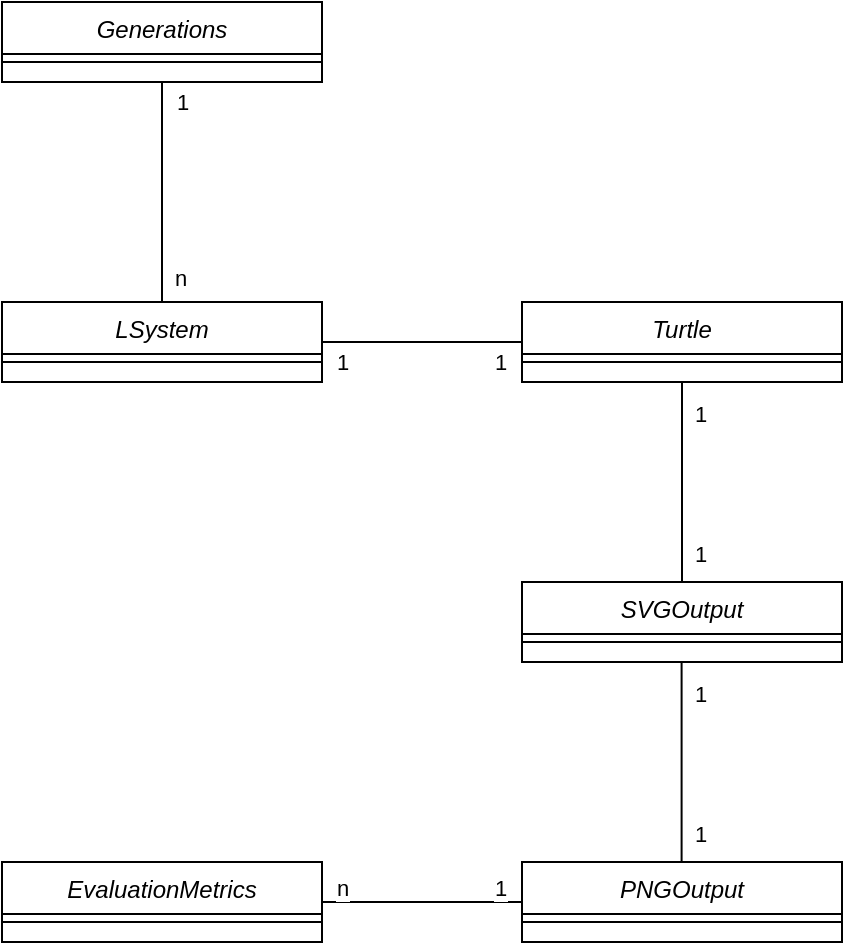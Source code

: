 <mxfile version="20.2.7" type="github">
  <diagram id="C5RBs43oDa-KdzZeNtuy" name="Page-1">
    <mxGraphModel dx="981" dy="542" grid="1" gridSize="10" guides="1" tooltips="1" connect="1" arrows="1" fold="1" page="1" pageScale="1" pageWidth="827" pageHeight="1169" math="0" shadow="0">
      <root>
        <mxCell id="WIyWlLk6GJQsqaUBKTNV-0" />
        <mxCell id="WIyWlLk6GJQsqaUBKTNV-1" parent="WIyWlLk6GJQsqaUBKTNV-0" />
        <mxCell id="zkfFHV4jXpPFQw0GAbJ--0" value="LSystem" style="swimlane;fontStyle=2;align=center;verticalAlign=top;childLayout=stackLayout;horizontal=1;startSize=26;horizontalStack=0;resizeParent=1;resizeLast=0;collapsible=1;marginBottom=0;rounded=0;shadow=0;strokeWidth=1;" parent="WIyWlLk6GJQsqaUBKTNV-1" vertex="1">
          <mxGeometry x="60" y="230" width="160" height="40" as="geometry">
            <mxRectangle x="230" y="140" width="160" height="26" as="alternateBounds" />
          </mxGeometry>
        </mxCell>
        <mxCell id="zkfFHV4jXpPFQw0GAbJ--4" value="" style="line;html=1;strokeWidth=1;align=left;verticalAlign=middle;spacingTop=-1;spacingLeft=3;spacingRight=3;rotatable=0;labelPosition=right;points=[];portConstraint=eastwest;" parent="zkfFHV4jXpPFQw0GAbJ--0" vertex="1">
          <mxGeometry y="26" width="160" height="8" as="geometry" />
        </mxCell>
        <mxCell id="gpgr9306CAvIHWds4ryT-0" value="Turtle" style="swimlane;fontStyle=2;align=center;verticalAlign=top;childLayout=stackLayout;horizontal=1;startSize=26;horizontalStack=0;resizeParent=1;resizeLast=0;collapsible=1;marginBottom=0;rounded=0;shadow=0;strokeWidth=1;" parent="WIyWlLk6GJQsqaUBKTNV-1" vertex="1">
          <mxGeometry x="320" y="230" width="160" height="40" as="geometry">
            <mxRectangle x="230" y="140" width="160" height="26" as="alternateBounds" />
          </mxGeometry>
        </mxCell>
        <mxCell id="gpgr9306CAvIHWds4ryT-1" value="" style="line;html=1;strokeWidth=1;align=left;verticalAlign=middle;spacingTop=-1;spacingLeft=3;spacingRight=3;rotatable=0;labelPosition=right;points=[];portConstraint=eastwest;" parent="gpgr9306CAvIHWds4ryT-0" vertex="1">
          <mxGeometry y="26" width="160" height="8" as="geometry" />
        </mxCell>
        <mxCell id="gpgr9306CAvIHWds4ryT-2" value="SVGOutput" style="swimlane;fontStyle=2;align=center;verticalAlign=top;childLayout=stackLayout;horizontal=1;startSize=26;horizontalStack=0;resizeParent=1;resizeLast=0;collapsible=1;marginBottom=0;rounded=0;shadow=0;strokeWidth=1;" parent="WIyWlLk6GJQsqaUBKTNV-1" vertex="1">
          <mxGeometry x="320" y="370" width="160" height="40" as="geometry">
            <mxRectangle x="230" y="140" width="160" height="26" as="alternateBounds" />
          </mxGeometry>
        </mxCell>
        <mxCell id="gpgr9306CAvIHWds4ryT-3" value="" style="line;html=1;strokeWidth=1;align=left;verticalAlign=middle;spacingTop=-1;spacingLeft=3;spacingRight=3;rotatable=0;labelPosition=right;points=[];portConstraint=eastwest;" parent="gpgr9306CAvIHWds4ryT-2" vertex="1">
          <mxGeometry y="26" width="160" height="8" as="geometry" />
        </mxCell>
        <mxCell id="gpgr9306CAvIHWds4ryT-4" value="PNGOutput" style="swimlane;fontStyle=2;align=center;verticalAlign=top;childLayout=stackLayout;horizontal=1;startSize=26;horizontalStack=0;resizeParent=1;resizeLast=0;collapsible=1;marginBottom=0;rounded=0;shadow=0;strokeWidth=1;" parent="WIyWlLk6GJQsqaUBKTNV-1" vertex="1">
          <mxGeometry x="320" y="510" width="160" height="40" as="geometry">
            <mxRectangle x="230" y="140" width="160" height="26" as="alternateBounds" />
          </mxGeometry>
        </mxCell>
        <mxCell id="gpgr9306CAvIHWds4ryT-5" value="" style="line;html=1;strokeWidth=1;align=left;verticalAlign=middle;spacingTop=-1;spacingLeft=3;spacingRight=3;rotatable=0;labelPosition=right;points=[];portConstraint=eastwest;" parent="gpgr9306CAvIHWds4ryT-4" vertex="1">
          <mxGeometry y="26" width="160" height="8" as="geometry" />
        </mxCell>
        <mxCell id="gpgr9306CAvIHWds4ryT-7" value="" style="endArrow=none;html=1;rounded=0;exitX=1;exitY=0.5;exitDx=0;exitDy=0;entryX=0;entryY=0.5;entryDx=0;entryDy=0;" parent="WIyWlLk6GJQsqaUBKTNV-1" source="zkfFHV4jXpPFQw0GAbJ--0" target="gpgr9306CAvIHWds4ryT-0" edge="1">
          <mxGeometry width="50" height="50" relative="1" as="geometry">
            <mxPoint x="260" y="330" as="sourcePoint" />
            <mxPoint x="310" y="280" as="targetPoint" />
          </mxGeometry>
        </mxCell>
        <mxCell id="gpgr9306CAvIHWds4ryT-8" value="1" style="edgeLabel;html=1;align=center;verticalAlign=middle;resizable=0;points=[];" parent="gpgr9306CAvIHWds4ryT-7" vertex="1" connectable="0">
          <mxGeometry x="-0.164" relative="1" as="geometry">
            <mxPoint x="-32" y="10" as="offset" />
          </mxGeometry>
        </mxCell>
        <mxCell id="gpgr9306CAvIHWds4ryT-9" value="" style="endArrow=none;html=1;rounded=0;entryX=0.5;entryY=1;entryDx=0;entryDy=0;" parent="WIyWlLk6GJQsqaUBKTNV-1" source="gpgr9306CAvIHWds4ryT-2" target="gpgr9306CAvIHWds4ryT-0" edge="1">
          <mxGeometry width="50" height="50" relative="1" as="geometry">
            <mxPoint x="390" y="340" as="sourcePoint" />
            <mxPoint x="440" y="290" as="targetPoint" />
          </mxGeometry>
        </mxCell>
        <mxCell id="gpgr9306CAvIHWds4ryT-11" value="" style="endArrow=none;html=1;rounded=0;entryX=0.5;entryY=1;entryDx=0;entryDy=0;" parent="WIyWlLk6GJQsqaUBKTNV-1" edge="1">
          <mxGeometry width="50" height="50" relative="1" as="geometry">
            <mxPoint x="399.8" y="510" as="sourcePoint" />
            <mxPoint x="399.8" y="410" as="targetPoint" />
          </mxGeometry>
        </mxCell>
        <mxCell id="gpgr9306CAvIHWds4ryT-13" value="" style="endArrow=none;html=1;rounded=0;entryX=0;entryY=0.5;entryDx=0;entryDy=0;" parent="WIyWlLk6GJQsqaUBKTNV-1" target="gpgr9306CAvIHWds4ryT-15" edge="1">
          <mxGeometry width="50" height="50" relative="1" as="geometry">
            <mxPoint x="320" y="530" as="sourcePoint" />
            <mxPoint x="560.952" y="530" as="targetPoint" />
          </mxGeometry>
        </mxCell>
        <mxCell id="gpgr9306CAvIHWds4ryT-14" value="1:n" style="edgeLabel;html=1;align=center;verticalAlign=middle;resizable=0;points=[];" parent="gpgr9306CAvIHWds4ryT-13" vertex="1" connectable="0">
          <mxGeometry x="0.096" y="2" relative="1" as="geometry">
            <mxPoint as="offset" />
          </mxGeometry>
        </mxCell>
        <mxCell id="gpgr9306CAvIHWds4ryT-15" value="EvaluationMetrics" style="swimlane;fontStyle=2;align=center;verticalAlign=top;childLayout=stackLayout;horizontal=1;startSize=26;horizontalStack=0;resizeParent=1;resizeLast=0;collapsible=1;marginBottom=0;rounded=0;shadow=0;strokeWidth=1;" parent="WIyWlLk6GJQsqaUBKTNV-1" vertex="1">
          <mxGeometry x="60" y="510" width="160" height="40" as="geometry">
            <mxRectangle x="230" y="140" width="160" height="26" as="alternateBounds" />
          </mxGeometry>
        </mxCell>
        <mxCell id="gpgr9306CAvIHWds4ryT-16" value="" style="line;html=1;strokeWidth=1;align=left;verticalAlign=middle;spacingTop=-1;spacingLeft=3;spacingRight=3;rotatable=0;labelPosition=right;points=[];portConstraint=eastwest;" parent="gpgr9306CAvIHWds4ryT-15" vertex="1">
          <mxGeometry y="26" width="160" height="8" as="geometry" />
        </mxCell>
        <mxCell id="gpgr9306CAvIHWds4ryT-21" value="Generations" style="swimlane;fontStyle=2;align=center;verticalAlign=top;childLayout=stackLayout;horizontal=1;startSize=26;horizontalStack=0;resizeParent=1;resizeLast=0;collapsible=1;marginBottom=0;rounded=0;shadow=0;strokeWidth=1;" parent="WIyWlLk6GJQsqaUBKTNV-1" vertex="1">
          <mxGeometry x="60" y="80" width="160" height="40" as="geometry">
            <mxRectangle x="230" y="140" width="160" height="26" as="alternateBounds" />
          </mxGeometry>
        </mxCell>
        <mxCell id="gpgr9306CAvIHWds4ryT-22" value="" style="line;html=1;strokeWidth=1;align=left;verticalAlign=middle;spacingTop=-1;spacingLeft=3;spacingRight=3;rotatable=0;labelPosition=right;points=[];portConstraint=eastwest;" parent="gpgr9306CAvIHWds4ryT-21" vertex="1">
          <mxGeometry y="26" width="160" height="8" as="geometry" />
        </mxCell>
        <mxCell id="gpgr9306CAvIHWds4ryT-23" value="" style="endArrow=none;html=1;rounded=0;exitX=0.5;exitY=1;exitDx=0;exitDy=0;" parent="WIyWlLk6GJQsqaUBKTNV-1" source="gpgr9306CAvIHWds4ryT-21" target="zkfFHV4jXpPFQw0GAbJ--0" edge="1">
          <mxGeometry width="50" height="50" relative="1" as="geometry">
            <mxPoint x="230" y="260" as="sourcePoint" />
            <mxPoint x="330" y="260" as="targetPoint" />
          </mxGeometry>
        </mxCell>
        <mxCell id="gpgr9306CAvIHWds4ryT-24" value="1" style="edgeLabel;html=1;align=center;verticalAlign=middle;resizable=0;points=[];" parent="gpgr9306CAvIHWds4ryT-23" vertex="1" connectable="0">
          <mxGeometry x="-0.164" relative="1" as="geometry">
            <mxPoint x="10" y="-36" as="offset" />
          </mxGeometry>
        </mxCell>
        <mxCell id="HeeDfGL9iWYY7GfoOo8y-0" value="n" style="edgeLabel;html=1;align=center;verticalAlign=middle;resizable=0;points=[];" vertex="1" connectable="0" parent="WIyWlLk6GJQsqaUBKTNV-1">
          <mxGeometry x="150.0" y="210.002" as="geometry">
            <mxPoint x="-1" y="8" as="offset" />
          </mxGeometry>
        </mxCell>
        <mxCell id="HeeDfGL9iWYY7GfoOo8y-5" value="1" style="edgeLabel;html=1;align=center;verticalAlign=middle;resizable=0;points=[];" vertex="1" connectable="0" parent="WIyWlLk6GJQsqaUBKTNV-1">
          <mxGeometry x="239.667" y="274" as="geometry">
            <mxPoint x="69" y="-14" as="offset" />
          </mxGeometry>
        </mxCell>
        <mxCell id="HeeDfGL9iWYY7GfoOo8y-6" value="1" style="edgeLabel;html=1;align=center;verticalAlign=middle;resizable=0;points=[];" vertex="1" connectable="0" parent="WIyWlLk6GJQsqaUBKTNV-1">
          <mxGeometry x="339.997" y="300" as="geometry">
            <mxPoint x="69" y="-14" as="offset" />
          </mxGeometry>
        </mxCell>
        <mxCell id="HeeDfGL9iWYY7GfoOo8y-7" value="1" style="edgeLabel;html=1;align=center;verticalAlign=middle;resizable=0;points=[];" vertex="1" connectable="0" parent="WIyWlLk6GJQsqaUBKTNV-1">
          <mxGeometry x="339.997" y="370" as="geometry">
            <mxPoint x="69" y="-14" as="offset" />
          </mxGeometry>
        </mxCell>
        <mxCell id="HeeDfGL9iWYY7GfoOo8y-8" value="1" style="edgeLabel;html=1;align=center;verticalAlign=middle;resizable=0;points=[];" vertex="1" connectable="0" parent="WIyWlLk6GJQsqaUBKTNV-1">
          <mxGeometry x="339.997" y="440" as="geometry">
            <mxPoint x="69" y="-14" as="offset" />
          </mxGeometry>
        </mxCell>
        <mxCell id="HeeDfGL9iWYY7GfoOo8y-9" value="1" style="edgeLabel;html=1;align=center;verticalAlign=middle;resizable=0;points=[];" vertex="1" connectable="0" parent="WIyWlLk6GJQsqaUBKTNV-1">
          <mxGeometry x="339.997" y="510" as="geometry">
            <mxPoint x="69" y="-14" as="offset" />
          </mxGeometry>
        </mxCell>
        <mxCell id="HeeDfGL9iWYY7GfoOo8y-11" value="n" style="edgeLabel;html=1;align=center;verticalAlign=middle;resizable=0;points=[];" vertex="1" connectable="0" parent="WIyWlLk6GJQsqaUBKTNV-1">
          <mxGeometry x="230" y="523" as="geometry" />
        </mxCell>
        <mxCell id="HeeDfGL9iWYY7GfoOo8y-12" value="1" style="edgeLabel;html=1;align=center;verticalAlign=middle;resizable=0;points=[];" vertex="1" connectable="0" parent="WIyWlLk6GJQsqaUBKTNV-1">
          <mxGeometry x="239.667" y="537" as="geometry">
            <mxPoint x="69" y="-14" as="offset" />
          </mxGeometry>
        </mxCell>
      </root>
    </mxGraphModel>
  </diagram>
</mxfile>
